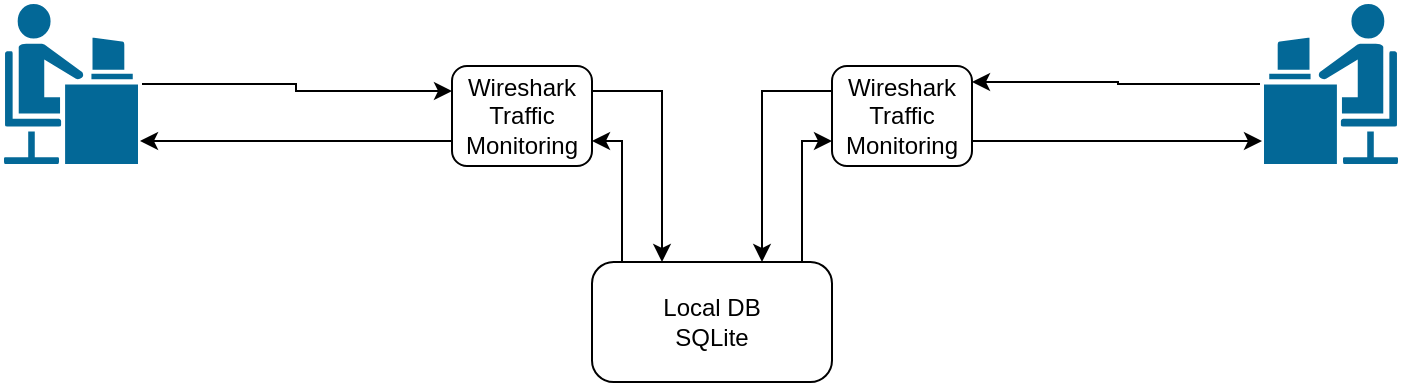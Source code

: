 <mxfile version="28.0.7">
  <diagram name="Page-1" id="tY0acgBZl7y1_lqEba-A">
    <mxGraphModel dx="1248" dy="762" grid="1" gridSize="10" guides="1" tooltips="1" connect="1" arrows="1" fold="1" page="1" pageScale="1" pageWidth="850" pageHeight="1100" math="0" shadow="0">
      <root>
        <mxCell id="0" />
        <mxCell id="1" parent="0" />
        <mxCell id="6jsAId-AfkdS_IAZTBg5-6" style="edgeStyle=orthogonalEdgeStyle;rounded=0;orthogonalLoop=1;jettySize=auto;html=1;exitX=1;exitY=0.5;exitDx=0;exitDy=0;exitPerimeter=0;entryX=0;entryY=0.25;entryDx=0;entryDy=0;" edge="1" parent="1" source="TKdbyDsrvAXu3UR6191E-2" target="6jsAId-AfkdS_IAZTBg5-3">
          <mxGeometry relative="1" as="geometry" />
        </mxCell>
        <mxCell id="TKdbyDsrvAXu3UR6191E-2" value="" style="shape=mxgraph.cisco.people.androgenous_person;sketch=0;html=1;pointerEvents=1;dashed=0;fillColor=#036897;strokeColor=#ffffff;strokeWidth=2;verticalLabelPosition=bottom;verticalAlign=top;align=center;outlineConnect=0;" parent="1" vertex="1">
          <mxGeometry x="70" y="70" width="69" height="82" as="geometry" />
        </mxCell>
        <mxCell id="6jsAId-AfkdS_IAZTBg5-14" style="edgeStyle=orthogonalEdgeStyle;rounded=0;orthogonalLoop=1;jettySize=auto;html=1;exitX=1;exitY=0.5;exitDx=0;exitDy=0;exitPerimeter=0;" edge="1" parent="1" source="6jsAId-AfkdS_IAZTBg5-1" target="6jsAId-AfkdS_IAZTBg5-5">
          <mxGeometry relative="1" as="geometry">
            <Array as="points">
              <mxPoint x="628" y="111" />
              <mxPoint x="628" y="110" />
            </Array>
          </mxGeometry>
        </mxCell>
        <mxCell id="6jsAId-AfkdS_IAZTBg5-1" value="" style="shape=mxgraph.cisco.people.androgenous_person;sketch=0;html=1;pointerEvents=1;dashed=0;fillColor=#036897;strokeColor=#ffffff;strokeWidth=2;verticalLabelPosition=bottom;verticalAlign=top;align=center;outlineConnect=0;flipH=1;" vertex="1" parent="1">
          <mxGeometry x="700" y="70" width="69" height="82" as="geometry" />
        </mxCell>
        <mxCell id="6jsAId-AfkdS_IAZTBg5-2" value="Local DB&lt;br&gt;SQLite" style="rounded=1;whiteSpace=wrap;html=1;arcSize=18;" vertex="1" parent="1">
          <mxGeometry x="365" y="200" width="120" height="60" as="geometry" />
        </mxCell>
        <mxCell id="6jsAId-AfkdS_IAZTBg5-10" style="edgeStyle=orthogonalEdgeStyle;rounded=0;orthogonalLoop=1;jettySize=auto;html=1;exitX=1;exitY=0.25;exitDx=0;exitDy=0;" edge="1" parent="1" source="6jsAId-AfkdS_IAZTBg5-3" target="6jsAId-AfkdS_IAZTBg5-2">
          <mxGeometry relative="1" as="geometry">
            <Array as="points">
              <mxPoint x="400" y="115" />
            </Array>
          </mxGeometry>
        </mxCell>
        <mxCell id="6jsAId-AfkdS_IAZTBg5-11" style="edgeStyle=orthogonalEdgeStyle;rounded=0;orthogonalLoop=1;jettySize=auto;html=1;exitX=1;exitY=0.75;exitDx=0;exitDy=0;startArrow=classic;startFill=1;endArrow=none;endFill=0;" edge="1" parent="1" source="6jsAId-AfkdS_IAZTBg5-3" target="6jsAId-AfkdS_IAZTBg5-2">
          <mxGeometry relative="1" as="geometry">
            <Array as="points">
              <mxPoint x="380" y="140" />
            </Array>
          </mxGeometry>
        </mxCell>
        <mxCell id="6jsAId-AfkdS_IAZTBg5-15" style="edgeStyle=orthogonalEdgeStyle;rounded=0;orthogonalLoop=1;jettySize=auto;html=1;exitX=0;exitY=0.75;exitDx=0;exitDy=0;" edge="1" parent="1" source="6jsAId-AfkdS_IAZTBg5-3" target="TKdbyDsrvAXu3UR6191E-2">
          <mxGeometry relative="1" as="geometry">
            <Array as="points">
              <mxPoint x="180" y="140" />
              <mxPoint x="180" y="140" />
            </Array>
          </mxGeometry>
        </mxCell>
        <mxCell id="6jsAId-AfkdS_IAZTBg5-3" value="Wireshark&lt;br&gt;Traffic Monitoring" style="rounded=1;whiteSpace=wrap;html=1;" vertex="1" parent="1">
          <mxGeometry x="295" y="102" width="70" height="50" as="geometry" />
        </mxCell>
        <mxCell id="6jsAId-AfkdS_IAZTBg5-9" style="edgeStyle=orthogonalEdgeStyle;rounded=0;orthogonalLoop=1;jettySize=auto;html=1;exitX=0;exitY=0.25;exitDx=0;exitDy=0;" edge="1" parent="1" source="6jsAId-AfkdS_IAZTBg5-5" target="6jsAId-AfkdS_IAZTBg5-2">
          <mxGeometry relative="1" as="geometry">
            <Array as="points">
              <mxPoint x="450" y="115" />
            </Array>
          </mxGeometry>
        </mxCell>
        <mxCell id="6jsAId-AfkdS_IAZTBg5-12" style="edgeStyle=orthogonalEdgeStyle;rounded=0;orthogonalLoop=1;jettySize=auto;html=1;exitX=0;exitY=0.75;exitDx=0;exitDy=0;startArrow=classic;startFill=1;endArrow=none;endFill=0;" edge="1" parent="1" source="6jsAId-AfkdS_IAZTBg5-5" target="6jsAId-AfkdS_IAZTBg5-2">
          <mxGeometry relative="1" as="geometry">
            <Array as="points">
              <mxPoint x="470" y="140" />
            </Array>
          </mxGeometry>
        </mxCell>
        <mxCell id="6jsAId-AfkdS_IAZTBg5-13" style="edgeStyle=orthogonalEdgeStyle;rounded=0;orthogonalLoop=1;jettySize=auto;html=1;exitX=1;exitY=0.75;exitDx=0;exitDy=0;" edge="1" parent="1" source="6jsAId-AfkdS_IAZTBg5-5" target="6jsAId-AfkdS_IAZTBg5-1">
          <mxGeometry relative="1" as="geometry">
            <Array as="points">
              <mxPoint x="670" y="140" />
              <mxPoint x="670" y="140" />
            </Array>
          </mxGeometry>
        </mxCell>
        <mxCell id="6jsAId-AfkdS_IAZTBg5-5" value="Wireshark&lt;br&gt;Traffic Monitoring" style="rounded=1;whiteSpace=wrap;html=1;" vertex="1" parent="1">
          <mxGeometry x="485" y="102" width="70" height="50" as="geometry" />
        </mxCell>
      </root>
    </mxGraphModel>
  </diagram>
</mxfile>

